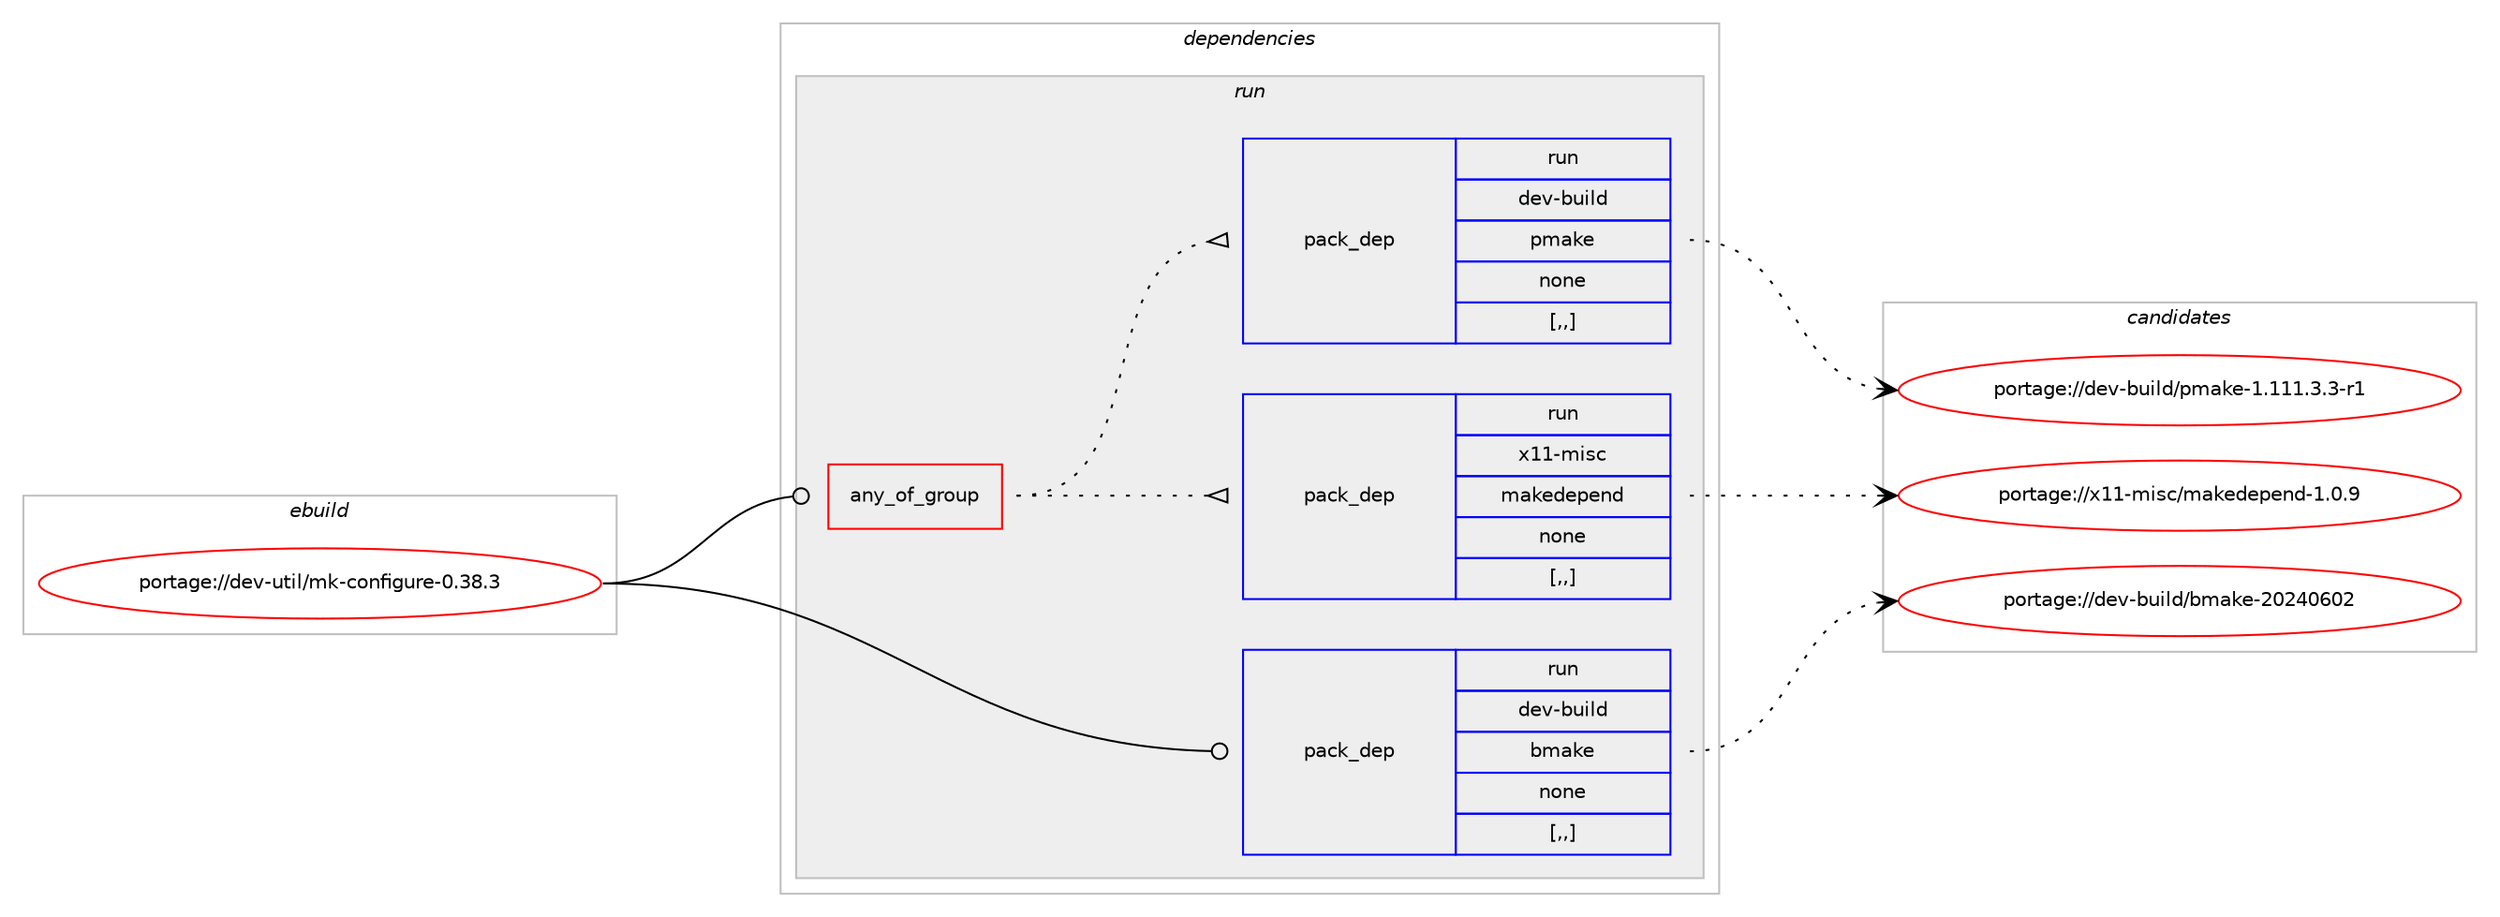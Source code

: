 digraph prolog {

# *************
# Graph options
# *************

newrank=true;
concentrate=true;
compound=true;
graph [rankdir=LR,fontname=Helvetica,fontsize=10,ranksep=1.5];#, ranksep=2.5, nodesep=0.2];
edge  [arrowhead=vee];
node  [fontname=Helvetica,fontsize=10];

# **********
# The ebuild
# **********

subgraph cluster_leftcol {
color=gray;
label=<<i>ebuild</i>>;
id [label="portage://dev-util/mk-configure-0.38.3", color=red, width=4, href="../dev-util/mk-configure-0.38.3.svg"];
}

# ****************
# The dependencies
# ****************

subgraph cluster_midcol {
color=gray;
label=<<i>dependencies</i>>;
subgraph cluster_compile {
fillcolor="#eeeeee";
style=filled;
label=<<i>compile</i>>;
}
subgraph cluster_compileandrun {
fillcolor="#eeeeee";
style=filled;
label=<<i>compile and run</i>>;
}
subgraph cluster_run {
fillcolor="#eeeeee";
style=filled;
label=<<i>run</i>>;
subgraph any1286 {
dependency216967 [label=<<TABLE BORDER="0" CELLBORDER="1" CELLSPACING="0" CELLPADDING="4"><TR><TD CELLPADDING="10">any_of_group</TD></TR></TABLE>>, shape=none, color=red];subgraph pack154565 {
dependency216968 [label=<<TABLE BORDER="0" CELLBORDER="1" CELLSPACING="0" CELLPADDING="4" WIDTH="220"><TR><TD ROWSPAN="6" CELLPADDING="30">pack_dep</TD></TR><TR><TD WIDTH="110">run</TD></TR><TR><TD>x11-misc</TD></TR><TR><TD>makedepend</TD></TR><TR><TD>none</TD></TR><TR><TD>[,,]</TD></TR></TABLE>>, shape=none, color=blue];
}
dependency216967:e -> dependency216968:w [weight=20,style="dotted",arrowhead="oinv"];
subgraph pack154566 {
dependency216969 [label=<<TABLE BORDER="0" CELLBORDER="1" CELLSPACING="0" CELLPADDING="4" WIDTH="220"><TR><TD ROWSPAN="6" CELLPADDING="30">pack_dep</TD></TR><TR><TD WIDTH="110">run</TD></TR><TR><TD>dev-build</TD></TR><TR><TD>pmake</TD></TR><TR><TD>none</TD></TR><TR><TD>[,,]</TD></TR></TABLE>>, shape=none, color=blue];
}
dependency216967:e -> dependency216969:w [weight=20,style="dotted",arrowhead="oinv"];
}
id:e -> dependency216967:w [weight=20,style="solid",arrowhead="odot"];
subgraph pack154567 {
dependency216970 [label=<<TABLE BORDER="0" CELLBORDER="1" CELLSPACING="0" CELLPADDING="4" WIDTH="220"><TR><TD ROWSPAN="6" CELLPADDING="30">pack_dep</TD></TR><TR><TD WIDTH="110">run</TD></TR><TR><TD>dev-build</TD></TR><TR><TD>bmake</TD></TR><TR><TD>none</TD></TR><TR><TD>[,,]</TD></TR></TABLE>>, shape=none, color=blue];
}
id:e -> dependency216970:w [weight=20,style="solid",arrowhead="odot"];
}
}

# **************
# The candidates
# **************

subgraph cluster_choices {
rank=same;
color=gray;
label=<<i>candidates</i>>;

subgraph choice154565 {
color=black;
nodesep=1;
choice120494945109105115994710997107101100101112101110100454946484657 [label="portage://x11-misc/makedepend-1.0.9", color=red, width=4,href="../x11-misc/makedepend-1.0.9.svg"];
dependency216968:e -> choice120494945109105115994710997107101100101112101110100454946484657:w [style=dotted,weight="100"];
}
subgraph choice154566 {
color=black;
nodesep=1;
choice10010111845981171051081004711210997107101454946494949465146514511449 [label="portage://dev-build/pmake-1.111.3.3-r1", color=red, width=4,href="../dev-build/pmake-1.111.3.3-r1.svg"];
dependency216969:e -> choice10010111845981171051081004711210997107101454946494949465146514511449:w [style=dotted,weight="100"];
}
subgraph choice154567 {
color=black;
nodesep=1;
choice1001011184598117105108100479810997107101455048505248544850 [label="portage://dev-build/bmake-20240602", color=red, width=4,href="../dev-build/bmake-20240602.svg"];
dependency216970:e -> choice1001011184598117105108100479810997107101455048505248544850:w [style=dotted,weight="100"];
}
}

}
